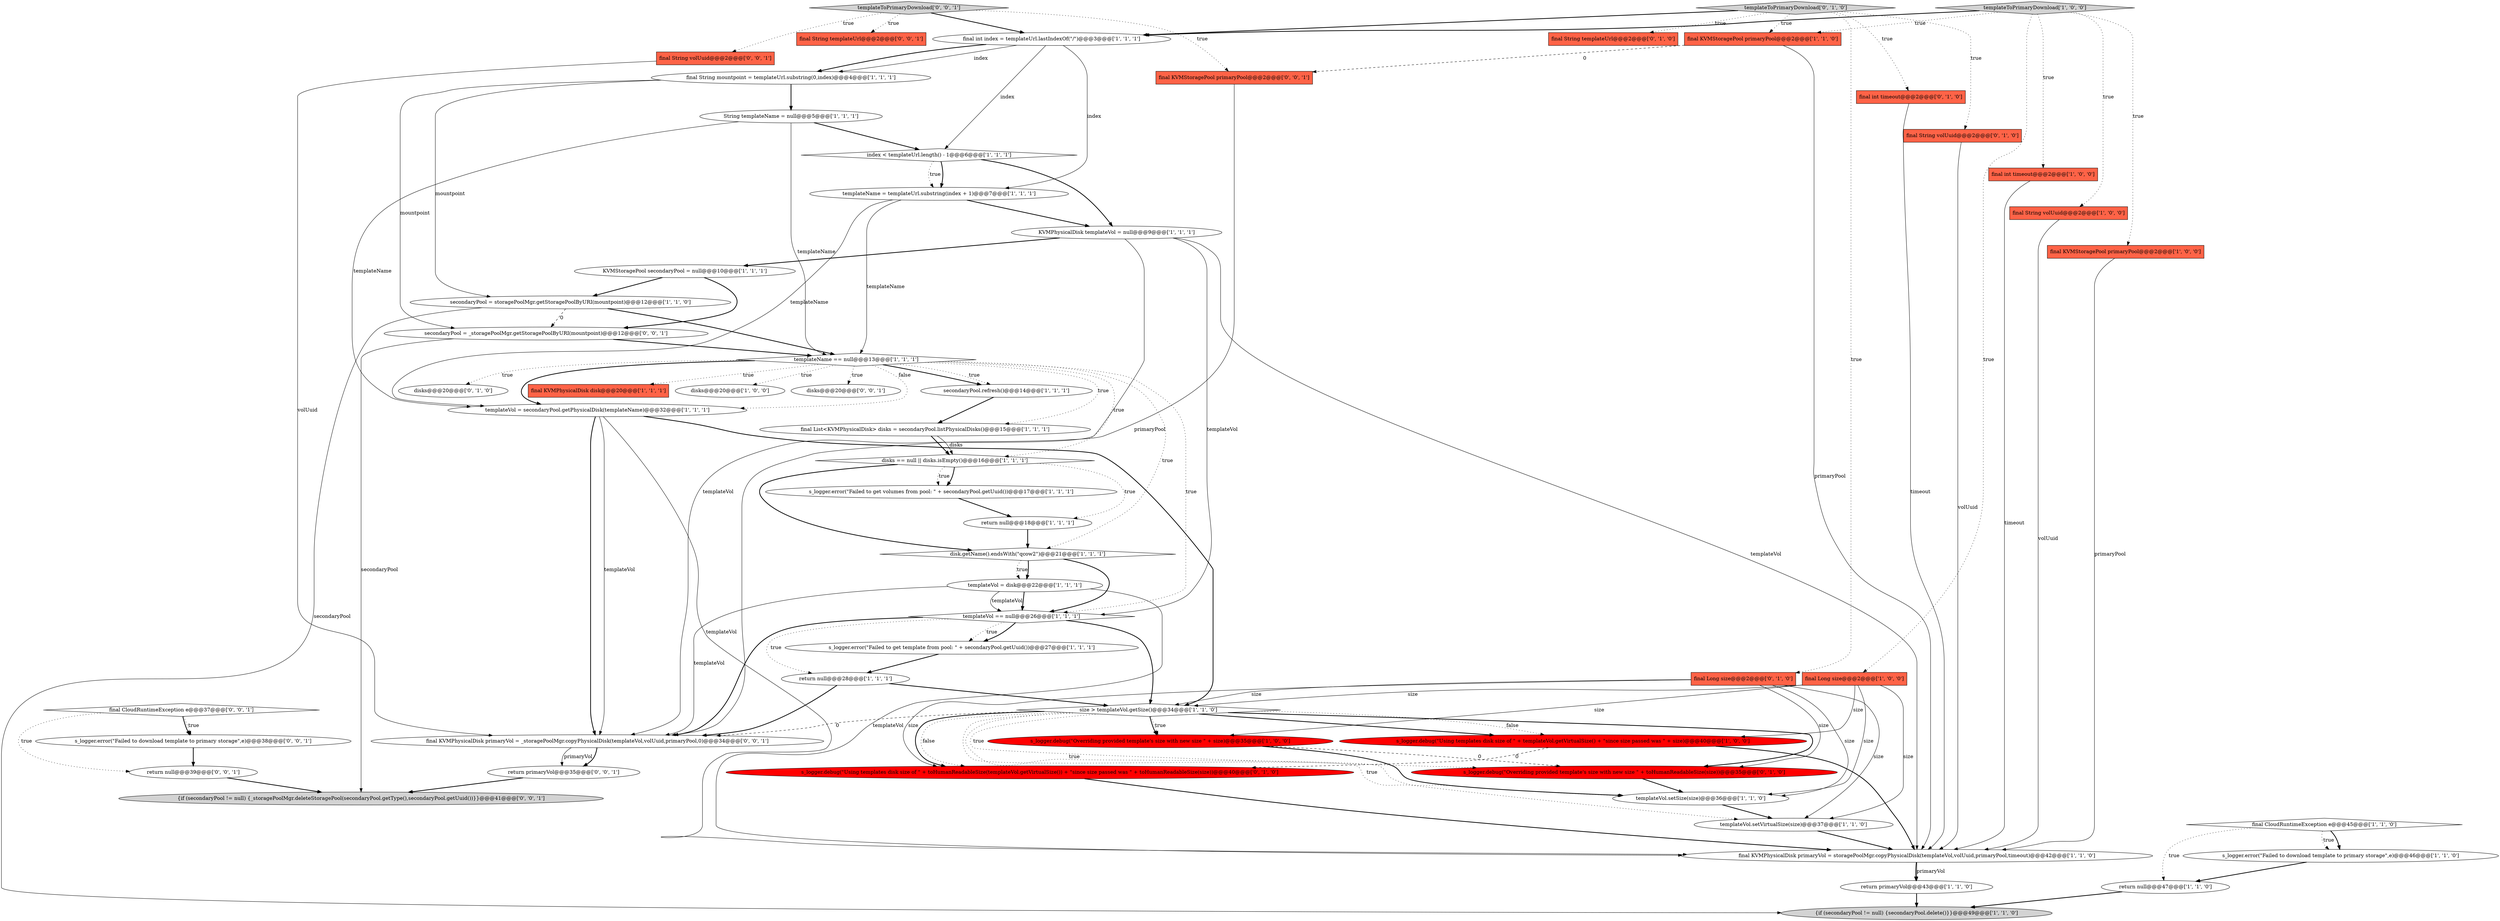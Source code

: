digraph {
23 [style = filled, label = "disk.getName().endsWith(\"qcow2\")@@@21@@@['1', '1', '1']", fillcolor = white, shape = diamond image = "AAA0AAABBB1BBB"];
35 [style = filled, label = "secondaryPool.refresh()@@@14@@@['1', '1', '1']", fillcolor = white, shape = ellipse image = "AAA0AAABBB1BBB"];
0 [style = filled, label = "s_logger.error(\"Failed to download template to primary storage\",e)@@@46@@@['1', '1', '0']", fillcolor = white, shape = ellipse image = "AAA0AAABBB1BBB"];
42 [style = filled, label = "s_logger.debug(\"Overriding provided template's size with new size \" + toHumanReadableSize(size))@@@35@@@['0', '1', '0']", fillcolor = red, shape = ellipse image = "AAA1AAABBB2BBB"];
43 [style = filled, label = "s_logger.debug(\"Using templates disk size of \" + toHumanReadableSize(templateVol.getVirtualSize()) + \"since size passed was \" + toHumanReadableSize(size))@@@40@@@['0', '1', '0']", fillcolor = red, shape = ellipse image = "AAA1AAABBB2BBB"];
32 [style = filled, label = "final KVMStoragePool primaryPool@@@2@@@['1', '1', '0']", fillcolor = tomato, shape = box image = "AAA0AAABBB1BBB"];
55 [style = filled, label = "return primaryVol@@@35@@@['0', '0', '1']", fillcolor = white, shape = ellipse image = "AAA0AAABBB3BBB"];
36 [style = filled, label = "disks == null || disks.isEmpty()@@@16@@@['1', '1', '1']", fillcolor = white, shape = diamond image = "AAA0AAABBB1BBB"];
30 [style = filled, label = "secondaryPool = storagePoolMgr.getStoragePoolByURI(mountpoint)@@@12@@@['1', '1', '0']", fillcolor = white, shape = ellipse image = "AAA0AAABBB1BBB"];
58 [style = filled, label = "final KVMPhysicalDisk primaryVol = _storagePoolMgr.copyPhysicalDisk(templateVol,volUuid,primaryPool,0)@@@34@@@['0', '0', '1']", fillcolor = white, shape = ellipse image = "AAA0AAABBB3BBB"];
26 [style = filled, label = "return null@@@28@@@['1', '1', '1']", fillcolor = white, shape = ellipse image = "AAA0AAABBB1BBB"];
39 [style = filled, label = "final int timeout@@@2@@@['0', '1', '0']", fillcolor = tomato, shape = box image = "AAA0AAABBB2BBB"];
40 [style = filled, label = "final Long size@@@2@@@['0', '1', '0']", fillcolor = tomato, shape = box image = "AAA0AAABBB2BBB"];
6 [style = filled, label = "templateVol.setVirtualSize(size)@@@37@@@['1', '1', '0']", fillcolor = white, shape = ellipse image = "AAA0AAABBB1BBB"];
15 [style = filled, label = "templateName == null@@@13@@@['1', '1', '1']", fillcolor = white, shape = diamond image = "AAA0AAABBB1BBB"];
41 [style = filled, label = "disks@@@20@@@['0', '1', '0']", fillcolor = white, shape = ellipse image = "AAA0AAABBB2BBB"];
56 [style = filled, label = "final CloudRuntimeException e@@@37@@@['0', '0', '1']", fillcolor = white, shape = diamond image = "AAA0AAABBB3BBB"];
48 [style = filled, label = "secondaryPool = _storagePoolMgr.getStoragePoolByURI(mountpoint)@@@12@@@['0', '0', '1']", fillcolor = white, shape = ellipse image = "AAA0AAABBB3BBB"];
18 [style = filled, label = "final Long size@@@2@@@['1', '0', '0']", fillcolor = tomato, shape = box image = "AAA0AAABBB1BBB"];
28 [style = filled, label = "return null@@@18@@@['1', '1', '1']", fillcolor = white, shape = ellipse image = "AAA0AAABBB1BBB"];
13 [style = filled, label = "final List<KVMPhysicalDisk> disks = secondaryPool.listPhysicalDisks()@@@15@@@['1', '1', '1']", fillcolor = white, shape = ellipse image = "AAA0AAABBB1BBB"];
10 [style = filled, label = "templateToPrimaryDownload['1', '0', '0']", fillcolor = lightgray, shape = diamond image = "AAA0AAABBB1BBB"];
47 [style = filled, label = "final String templateUrl@@@2@@@['0', '0', '1']", fillcolor = tomato, shape = box image = "AAA0AAABBB3BBB"];
50 [style = filled, label = "s_logger.error(\"Failed to download template to primary storage\",e)@@@38@@@['0', '0', '1']", fillcolor = white, shape = ellipse image = "AAA0AAABBB3BBB"];
5 [style = filled, label = "templateName = templateUrl.substring(index + 1)@@@7@@@['1', '1', '1']", fillcolor = white, shape = ellipse image = "AAA0AAABBB1BBB"];
51 [style = filled, label = "final String volUuid@@@2@@@['0', '0', '1']", fillcolor = tomato, shape = box image = "AAA0AAABBB3BBB"];
24 [style = filled, label = "final KVMPhysicalDisk disk@@@20@@@['1', '1', '1']", fillcolor = tomato, shape = box image = "AAA0AAABBB1BBB"];
20 [style = filled, label = "final int timeout@@@2@@@['1', '0', '0']", fillcolor = tomato, shape = box image = "AAA0AAABBB1BBB"];
16 [style = filled, label = "final CloudRuntimeException e@@@45@@@['1', '1', '0']", fillcolor = white, shape = diamond image = "AAA0AAABBB1BBB"];
22 [style = filled, label = "{if (secondaryPool != null) {secondaryPool.delete()}}@@@49@@@['1', '1', '0']", fillcolor = lightgray, shape = ellipse image = "AAA0AAABBB1BBB"];
14 [style = filled, label = "final String volUuid@@@2@@@['1', '0', '0']", fillcolor = tomato, shape = box image = "AAA0AAABBB1BBB"];
45 [style = filled, label = "final String volUuid@@@2@@@['0', '1', '0']", fillcolor = tomato, shape = box image = "AAA0AAABBB2BBB"];
49 [style = filled, label = "return null@@@39@@@['0', '0', '1']", fillcolor = white, shape = ellipse image = "AAA0AAABBB3BBB"];
19 [style = filled, label = "final KVMPhysicalDisk primaryVol = storagePoolMgr.copyPhysicalDisk(templateVol,volUuid,primaryPool,timeout)@@@42@@@['1', '1', '0']", fillcolor = white, shape = ellipse image = "AAA0AAABBB1BBB"];
57 [style = filled, label = "{if (secondaryPool != null) {_storagePoolMgr.deleteStoragePool(secondaryPool.getType(),secondaryPool.getUuid())}}@@@41@@@['0', '0', '1']", fillcolor = lightgray, shape = ellipse image = "AAA0AAABBB3BBB"];
2 [style = filled, label = "templateVol.setSize(size)@@@36@@@['1', '1', '0']", fillcolor = white, shape = ellipse image = "AAA0AAABBB1BBB"];
34 [style = filled, label = "KVMStoragePool secondaryPool = null@@@10@@@['1', '1', '1']", fillcolor = white, shape = ellipse image = "AAA0AAABBB1BBB"];
31 [style = filled, label = "templateVol = secondaryPool.getPhysicalDisk(templateName)@@@32@@@['1', '1', '1']", fillcolor = white, shape = ellipse image = "AAA0AAABBB1BBB"];
38 [style = filled, label = "final String mountpoint = templateUrl.substring(0,index)@@@4@@@['1', '1', '1']", fillcolor = white, shape = ellipse image = "AAA0AAABBB1BBB"];
33 [style = filled, label = "size > templateVol.getSize()@@@34@@@['1', '1', '0']", fillcolor = white, shape = diamond image = "AAA0AAABBB1BBB"];
17 [style = filled, label = "return primaryVol@@@43@@@['1', '1', '0']", fillcolor = white, shape = ellipse image = "AAA0AAABBB1BBB"];
52 [style = filled, label = "final KVMStoragePool primaryPool@@@2@@@['0', '0', '1']", fillcolor = tomato, shape = box image = "AAA0AAABBB3BBB"];
9 [style = filled, label = "s_logger.debug(\"Using templates disk size of \" + templateVol.getVirtualSize() + \"since size passed was \" + size)@@@40@@@['1', '0', '0']", fillcolor = red, shape = ellipse image = "AAA1AAABBB1BBB"];
37 [style = filled, label = "s_logger.error(\"Failed to get template from pool: \" + secondaryPool.getUuid())@@@27@@@['1', '1', '1']", fillcolor = white, shape = ellipse image = "AAA0AAABBB1BBB"];
12 [style = filled, label = "return null@@@47@@@['1', '1', '0']", fillcolor = white, shape = ellipse image = "AAA0AAABBB1BBB"];
27 [style = filled, label = "String templateName = null@@@5@@@['1', '1', '1']", fillcolor = white, shape = ellipse image = "AAA0AAABBB1BBB"];
3 [style = filled, label = "s_logger.debug(\"Overriding provided template's size with new size \" + size)@@@35@@@['1', '0', '0']", fillcolor = red, shape = ellipse image = "AAA1AAABBB1BBB"];
4 [style = filled, label = "final int index = templateUrl.lastIndexOf(\"/\")@@@3@@@['1', '1', '1']", fillcolor = white, shape = ellipse image = "AAA0AAABBB1BBB"];
21 [style = filled, label = "disks@@@20@@@['1', '0', '0']", fillcolor = white, shape = ellipse image = "AAA0AAABBB1BBB"];
8 [style = filled, label = "index < templateUrl.length() - 1@@@6@@@['1', '1', '1']", fillcolor = white, shape = diamond image = "AAA0AAABBB1BBB"];
7 [style = filled, label = "KVMPhysicalDisk templateVol = null@@@9@@@['1', '1', '1']", fillcolor = white, shape = ellipse image = "AAA0AAABBB1BBB"];
25 [style = filled, label = "s_logger.error(\"Failed to get volumes from pool: \" + secondaryPool.getUuid())@@@17@@@['1', '1', '1']", fillcolor = white, shape = ellipse image = "AAA0AAABBB1BBB"];
46 [style = filled, label = "templateToPrimaryDownload['0', '1', '0']", fillcolor = lightgray, shape = diamond image = "AAA0AAABBB2BBB"];
44 [style = filled, label = "final String templateUrl@@@2@@@['0', '1', '0']", fillcolor = tomato, shape = box image = "AAA0AAABBB2BBB"];
1 [style = filled, label = "templateVol = disk@@@22@@@['1', '1', '1']", fillcolor = white, shape = ellipse image = "AAA0AAABBB1BBB"];
53 [style = filled, label = "disks@@@20@@@['0', '0', '1']", fillcolor = white, shape = ellipse image = "AAA0AAABBB3BBB"];
54 [style = filled, label = "templateToPrimaryDownload['0', '0', '1']", fillcolor = lightgray, shape = diamond image = "AAA0AAABBB3BBB"];
11 [style = filled, label = "final KVMStoragePool primaryPool@@@2@@@['1', '0', '0']", fillcolor = tomato, shape = box image = "AAA0AAABBB1BBB"];
29 [style = filled, label = "templateVol == null@@@26@@@['1', '1', '1']", fillcolor = white, shape = diamond image = "AAA0AAABBB1BBB"];
33->3 [style = dotted, label="true"];
16->0 [style = bold, label=""];
2->6 [style = bold, label=""];
4->5 [style = solid, label="index"];
4->8 [style = solid, label="index"];
18->3 [style = solid, label="size"];
39->19 [style = solid, label="timeout"];
15->21 [style = dotted, label="true"];
29->26 [style = dotted, label="true"];
10->32 [style = dotted, label="true"];
58->55 [style = solid, label="primaryVol"];
43->19 [style = bold, label=""];
54->52 [style = dotted, label="true"];
23->29 [style = bold, label=""];
40->2 [style = solid, label="size"];
33->9 [style = dotted, label="false"];
54->51 [style = dotted, label="true"];
55->57 [style = bold, label=""];
7->19 [style = solid, label="templateVol"];
10->20 [style = dotted, label="true"];
33->42 [style = bold, label=""];
15->29 [style = dotted, label="true"];
15->53 [style = dotted, label="true"];
13->36 [style = bold, label=""];
33->2 [style = dotted, label="true"];
7->58 [style = solid, label="templateVol"];
12->22 [style = bold, label=""];
7->29 [style = solid, label="templateVol"];
10->18 [style = dotted, label="true"];
25->28 [style = bold, label=""];
46->40 [style = dotted, label="true"];
38->30 [style = solid, label="mountpoint"];
4->38 [style = bold, label=""];
42->2 [style = bold, label=""];
33->3 [style = bold, label=""];
34->48 [style = bold, label=""];
37->26 [style = bold, label=""];
15->24 [style = dotted, label="true"];
30->22 [style = solid, label="secondaryPool"];
15->35 [style = dotted, label="true"];
40->43 [style = solid, label="size"];
5->31 [style = solid, label="templateName"];
50->49 [style = bold, label=""];
13->36 [style = solid, label="disks"];
15->35 [style = bold, label=""];
15->13 [style = dotted, label="true"];
20->19 [style = solid, label="timeout"];
1->29 [style = solid, label="templateVol"];
46->32 [style = dotted, label="true"];
36->25 [style = bold, label=""];
23->1 [style = dotted, label="true"];
15->41 [style = dotted, label="true"];
1->19 [style = solid, label="templateVol"];
3->2 [style = bold, label=""];
46->4 [style = bold, label=""];
15->31 [style = bold, label=""];
4->38 [style = solid, label="index"];
31->33 [style = bold, label=""];
56->50 [style = bold, label=""];
11->19 [style = solid, label="primaryPool"];
46->45 [style = dotted, label="true"];
5->7 [style = bold, label=""];
40->33 [style = solid, label="size"];
48->57 [style = solid, label="secondaryPool"];
27->31 [style = solid, label="templateName"];
27->8 [style = bold, label=""];
30->15 [style = bold, label=""];
27->15 [style = solid, label="templateName"];
56->50 [style = dotted, label="true"];
33->6 [style = dotted, label="true"];
18->2 [style = solid, label="size"];
0->12 [style = bold, label=""];
32->52 [style = dashed, label="0"];
38->27 [style = bold, label=""];
40->42 [style = solid, label="size"];
29->37 [style = bold, label=""];
45->19 [style = solid, label="volUuid"];
19->17 [style = bold, label=""];
36->28 [style = dotted, label="true"];
9->43 [style = dashed, label="0"];
10->11 [style = dotted, label="true"];
28->23 [style = bold, label=""];
19->17 [style = solid, label="primaryVol"];
33->43 [style = dotted, label="false"];
33->43 [style = bold, label=""];
52->58 [style = solid, label="primaryPool"];
9->19 [style = bold, label=""];
15->31 [style = dotted, label="false"];
1->58 [style = solid, label="templateVol"];
3->42 [style = dashed, label="0"];
15->23 [style = dotted, label="true"];
1->29 [style = bold, label=""];
33->58 [style = dashed, label="0"];
32->19 [style = solid, label="primaryPool"];
18->9 [style = solid, label="size"];
26->58 [style = bold, label=""];
16->12 [style = dotted, label="true"];
31->58 [style = bold, label=""];
29->58 [style = bold, label=""];
15->36 [style = dotted, label="true"];
46->44 [style = dotted, label="true"];
6->19 [style = bold, label=""];
58->55 [style = bold, label=""];
29->37 [style = dotted, label="true"];
40->6 [style = solid, label="size"];
33->9 [style = bold, label=""];
17->22 [style = bold, label=""];
54->4 [style = bold, label=""];
34->30 [style = bold, label=""];
51->58 [style = solid, label="volUuid"];
31->58 [style = solid, label="templateVol"];
8->7 [style = bold, label=""];
38->48 [style = solid, label="mountpoint"];
10->14 [style = dotted, label="true"];
29->33 [style = bold, label=""];
7->34 [style = bold, label=""];
54->47 [style = dotted, label="true"];
36->23 [style = bold, label=""];
8->5 [style = bold, label=""];
16->0 [style = dotted, label="true"];
14->19 [style = solid, label="volUuid"];
8->5 [style = dotted, label="true"];
33->42 [style = dotted, label="true"];
30->48 [style = dashed, label="0"];
5->15 [style = solid, label="templateName"];
48->15 [style = bold, label=""];
10->4 [style = bold, label=""];
23->1 [style = bold, label=""];
46->39 [style = dotted, label="true"];
56->49 [style = dotted, label="true"];
49->57 [style = bold, label=""];
35->13 [style = bold, label=""];
31->19 [style = solid, label="templateVol"];
26->33 [style = bold, label=""];
18->33 [style = solid, label="size"];
36->25 [style = dotted, label="true"];
18->6 [style = solid, label="size"];
}
